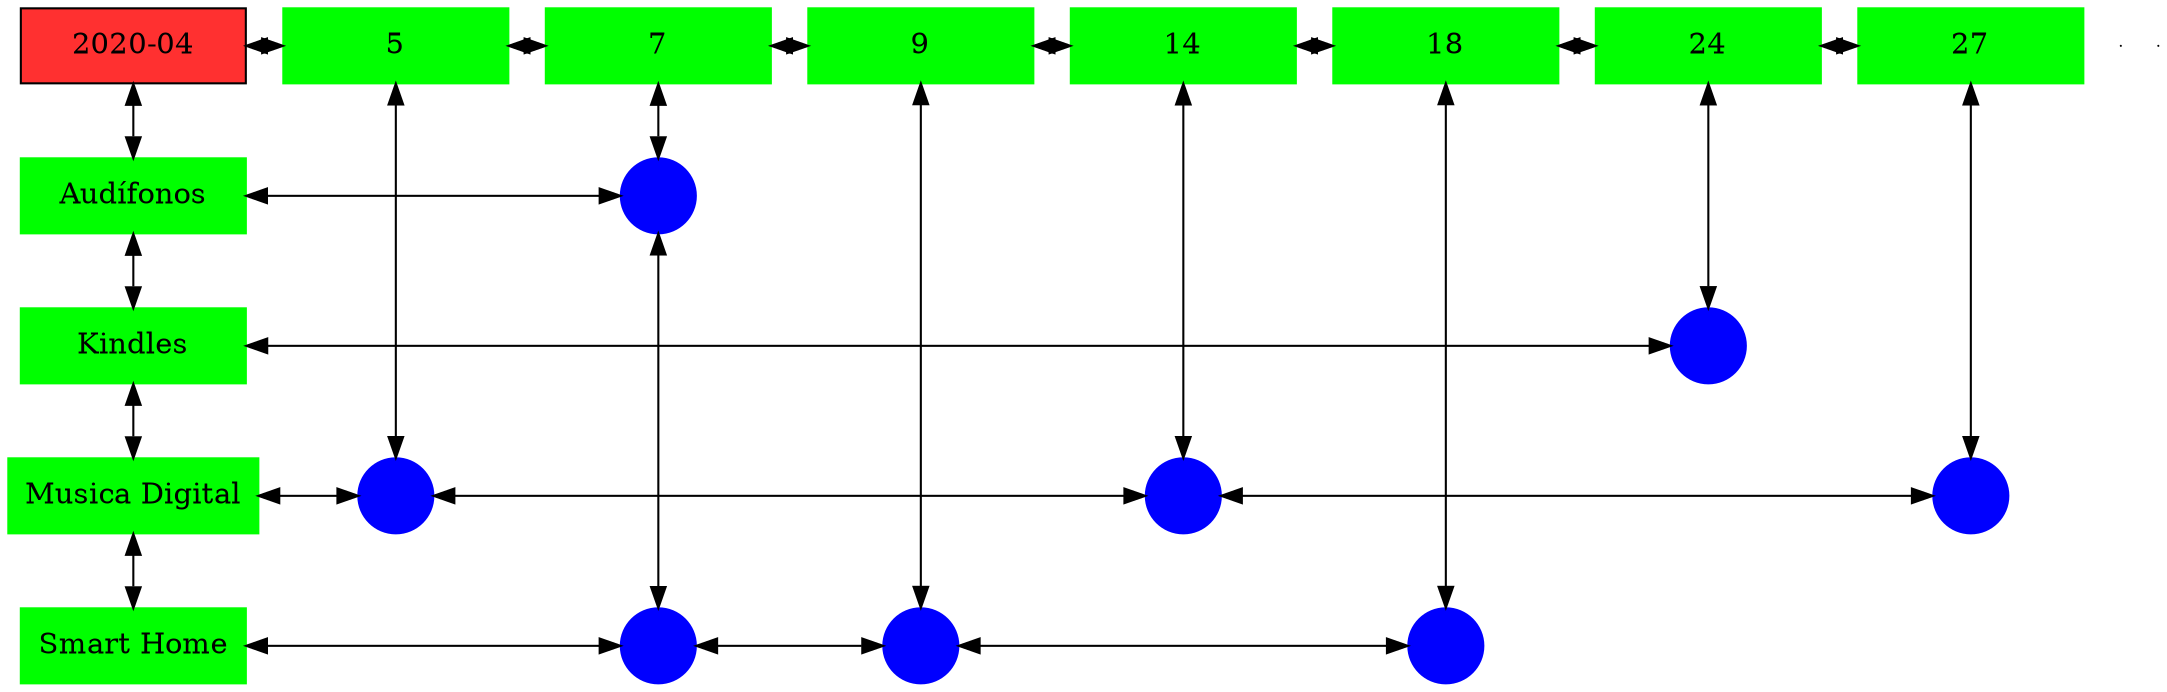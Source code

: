 digraph G{
node[shape="box"];
nodeMt[ label = "2020-04", width = 1.5, style = filled, fillcolor = firebrick1, group = 1 ];
e0[ shape = point, width = 0 ];
e1[ shape = point, width = 0 ];
node0xc001f2ce10[label="5",color=green,style =filled,width = 1.5 group=5];
nodeMt->node0xc001f2ce10[dir="both"];
{rank=same;nodeMt;node0xc001f2ce10;}
node0xc001f67720[label="7",color=green,style =filled,width = 1.5 group=7];
node0xc001f2ce10->node0xc001f67720[dir="both"];
{rank=same;node0xc001f2ce10;node0xc001f67720;}
node0xc0020035e0[label="9",color=green,style =filled,width = 1.5 group=9];
node0xc001f67720->node0xc0020035e0[dir="both"];
{rank=same;node0xc001f67720;node0xc0020035e0;}
node0xc00216a0f0[label="14",color=green,style =filled,width = 1.5 group=14];
node0xc0020035e0->node0xc00216a0f0[dir="both"];
{rank=same;node0xc0020035e0;node0xc00216a0f0;}
node0xc0022cd590[label="18",color=green,style =filled,width = 1.5 group=18];
node0xc00216a0f0->node0xc0022cd590[dir="both"];
{rank=same;node0xc00216a0f0;node0xc0022cd590;}
node0xc001fa31d0[label="24",color=green,style =filled,width = 1.5 group=24];
node0xc0022cd590->node0xc001fa31d0[dir="both"];
{rank=same;node0xc0022cd590;node0xc001fa31d0;}
node0xc001e2c730[label="27",color=green,style =filled,width = 1.5 group=27];
node0xc001fa31d0->node0xc001e2c730[dir="both"];
{rank=same;node0xc001fa31d0;node0xc001e2c730;}
node0xc002149310[label="Audífonos",color=green,style =filled width = 1.5 group=1];
node0xc00213fb80[label="",color=blue,style =filled, width = 0.5 group=7 shape=circle];
node0xc002149310->node0xc00213fb80[dir="both"];
{rank=same;node0xc002149310;node0xc00213fb80;}
node0xc001fa3180[label="Kindles",color=green,style =filled width = 1.5 group=1];
node0xc001f99480[label="",color=blue,style =filled, width = 0.5 group=24 shape=circle];
node0xc001fa3180->node0xc001f99480[dir="both"];
{rank=same;node0xc001fa3180;node0xc001f99480;}
node0xc001e2c6e0[label="Musica Digital",color=green,style =filled width = 1.5 group=1];
node0xc001f28e80[label="",color=blue,style =filled, width = 0.5 group=5 shape=circle];
node0xc001e2c6e0->node0xc001f28e80[dir="both"];
{rank=same;node0xc001e2c6e0;node0xc001f28e80;}
node0xc002157f80[label="",color=blue,style =filled, width = 0.5 group=14 shape=circle];
node0xc001f28e80->node0xc002157f80[dir="both"];
{rank=same;node0xc002157f80;node0xc001f28e80;}
node0xc001e2a400[label="",color=blue,style =filled, width = 0.5 group=27 shape=circle];
node0xc002157f80->node0xc001e2a400[dir="both"];
{rank=same;node0xc001e2a400;node0xc002157f80;}
node0xc001f676d0[label="Smart Home",color=green,style =filled width = 1.5 group=1];
node0xc001f70500[label="",color=blue,style =filled, width = 0.5 group=7 shape=circle];
node0xc001f676d0->node0xc001f70500[dir="both"];
{rank=same;node0xc001f676d0;node0xc001f70500;}
node0xc001ff9f00[label="",color=blue,style =filled, width = 0.5 group=9 shape=circle];
node0xc001f70500->node0xc001ff9f00[dir="both"];
{rank=same;node0xc001ff9f00;node0xc001f70500;}
node0xc0022dc100[label="",color=blue,style =filled, width = 0.5 group=18 shape=circle];
node0xc001ff9f00->node0xc0022dc100[dir="both"];
{rank=same;node0xc0022dc100;node0xc001ff9f00;}
node0xc001f2ce10->node0xc001f28e80[dir="both"];
node0xc001f67720->node0xc00213fb80[dir="both"];
node0xc00213fb80->node0xc001f70500[dir="both"];
node0xc0020035e0->node0xc001ff9f00[dir="both"];
node0xc00216a0f0->node0xc002157f80[dir="both"];
node0xc0022cd590->node0xc0022dc100[dir="both"];
node0xc001fa31d0->node0xc001f99480[dir="both"];
node0xc001e2c730->node0xc001e2a400[dir="both"];
nodeMt->node0xc002149310[dir="both"];
node0xc002149310->node0xc001fa3180[dir="both"];
node0xc001fa3180->node0xc001e2c6e0[dir="both"];
node0xc001e2c6e0->node0xc001f676d0[dir="both"];
}
